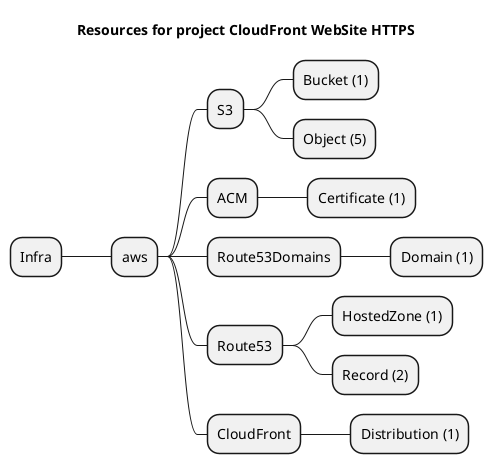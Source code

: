 @startmindmap
title Resources for project CloudFront WebSite HTTPS
skinparam monochrome true
+ Infra
++ aws
+++ S3
++++ Bucket (1)
++++ Object (5)
+++ ACM
++++ Certificate (1)
+++ Route53Domains
++++ Domain (1)
+++ Route53
++++ HostedZone (1)
++++ Record (2)
+++ CloudFront
++++ Distribution (1)
@endmindmap
